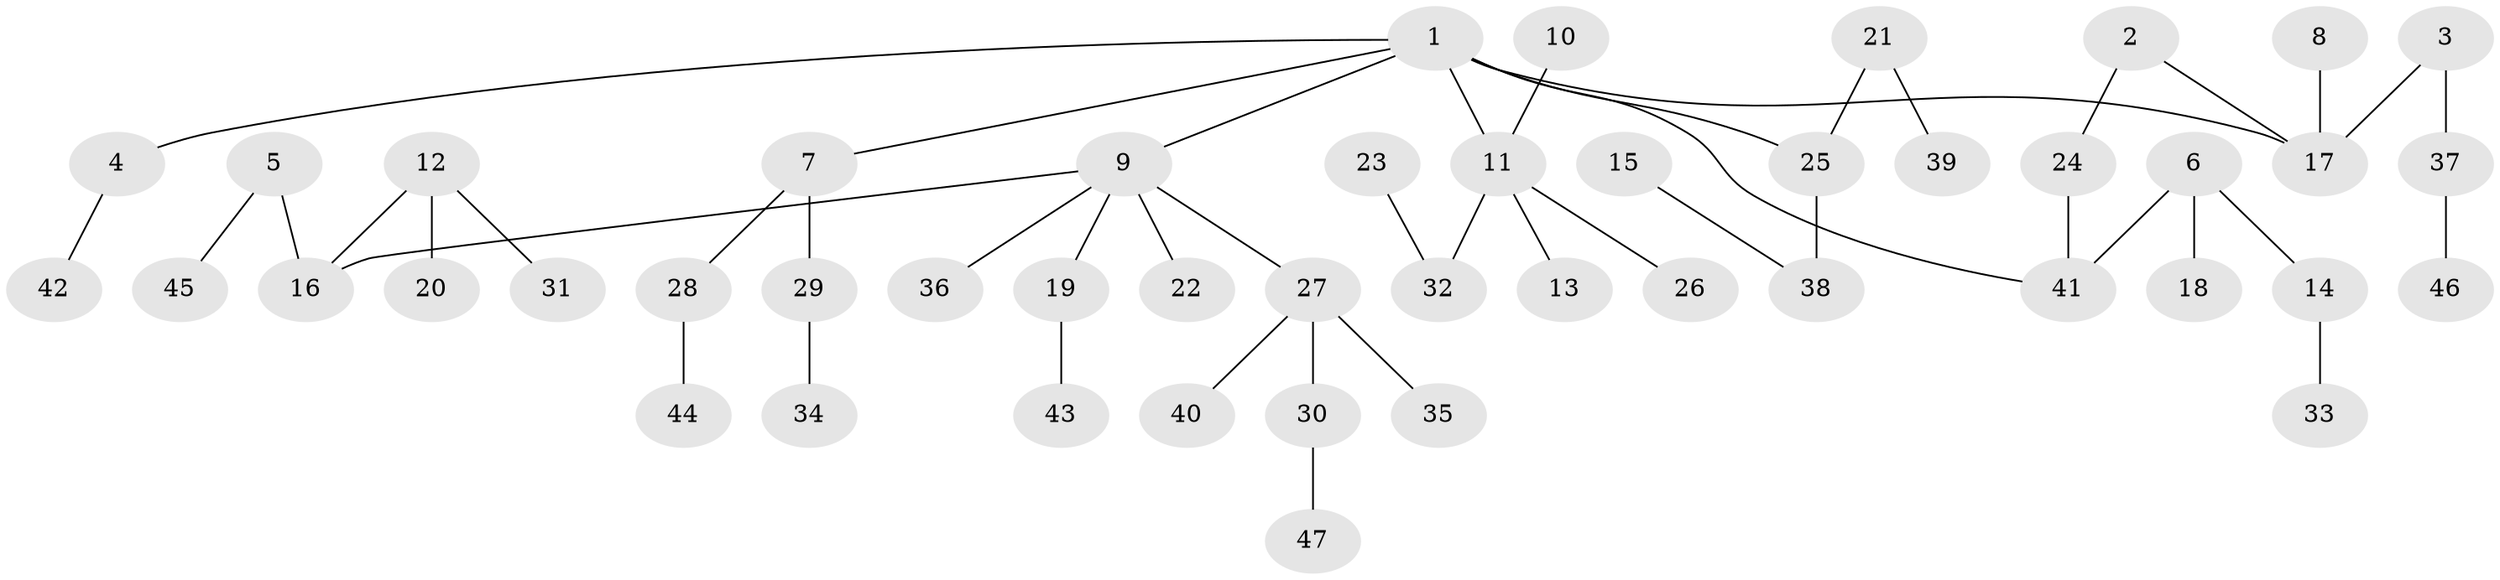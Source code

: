 // original degree distribution, {4: 0.06451612903225806, 5: 0.021505376344086023, 3: 0.16129032258064516, 6: 0.03225806451612903, 2: 0.23655913978494625, 1: 0.4838709677419355}
// Generated by graph-tools (version 1.1) at 2025/01/03/09/25 03:01:09]
// undirected, 47 vertices, 47 edges
graph export_dot {
graph [start="1"]
  node [color=gray90,style=filled];
  1;
  2;
  3;
  4;
  5;
  6;
  7;
  8;
  9;
  10;
  11;
  12;
  13;
  14;
  15;
  16;
  17;
  18;
  19;
  20;
  21;
  22;
  23;
  24;
  25;
  26;
  27;
  28;
  29;
  30;
  31;
  32;
  33;
  34;
  35;
  36;
  37;
  38;
  39;
  40;
  41;
  42;
  43;
  44;
  45;
  46;
  47;
  1 -- 4 [weight=1.0];
  1 -- 7 [weight=1.0];
  1 -- 9 [weight=1.0];
  1 -- 11 [weight=1.0];
  1 -- 17 [weight=1.0];
  1 -- 25 [weight=1.0];
  1 -- 41 [weight=1.0];
  2 -- 17 [weight=1.0];
  2 -- 24 [weight=1.0];
  3 -- 17 [weight=1.0];
  3 -- 37 [weight=1.0];
  4 -- 42 [weight=1.0];
  5 -- 16 [weight=1.0];
  5 -- 45 [weight=1.0];
  6 -- 14 [weight=1.0];
  6 -- 18 [weight=1.0];
  6 -- 41 [weight=1.0];
  7 -- 28 [weight=1.0];
  7 -- 29 [weight=1.0];
  8 -- 17 [weight=1.0];
  9 -- 16 [weight=1.0];
  9 -- 19 [weight=1.0];
  9 -- 22 [weight=1.0];
  9 -- 27 [weight=1.0];
  9 -- 36 [weight=1.0];
  10 -- 11 [weight=1.0];
  11 -- 13 [weight=1.0];
  11 -- 26 [weight=1.0];
  11 -- 32 [weight=1.0];
  12 -- 16 [weight=1.0];
  12 -- 20 [weight=1.0];
  12 -- 31 [weight=1.0];
  14 -- 33 [weight=1.0];
  15 -- 38 [weight=1.0];
  19 -- 43 [weight=1.0];
  21 -- 25 [weight=1.0];
  21 -- 39 [weight=1.0];
  23 -- 32 [weight=1.0];
  24 -- 41 [weight=1.0];
  25 -- 38 [weight=1.0];
  27 -- 30 [weight=1.0];
  27 -- 35 [weight=1.0];
  27 -- 40 [weight=1.0];
  28 -- 44 [weight=1.0];
  29 -- 34 [weight=1.0];
  30 -- 47 [weight=1.0];
  37 -- 46 [weight=1.0];
}
